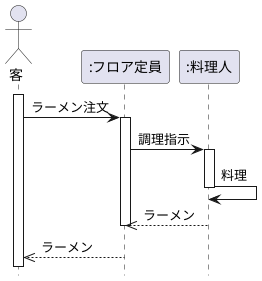 @startuml
hide footbox
Actor 客 as guest
participant ":フロア定員" as clerk
participant ":料理人" as cooker
activate guest
guest ->clerk:ラーメン注文
activate clerk
clerk -> cooker:調理指示
activate cooker
cooker -> cooker:料理
deactivate cooker
clerk <<-- cooker:ラーメン
deactivate clerk
guest <<-- clerk:ラーメン
@enduml